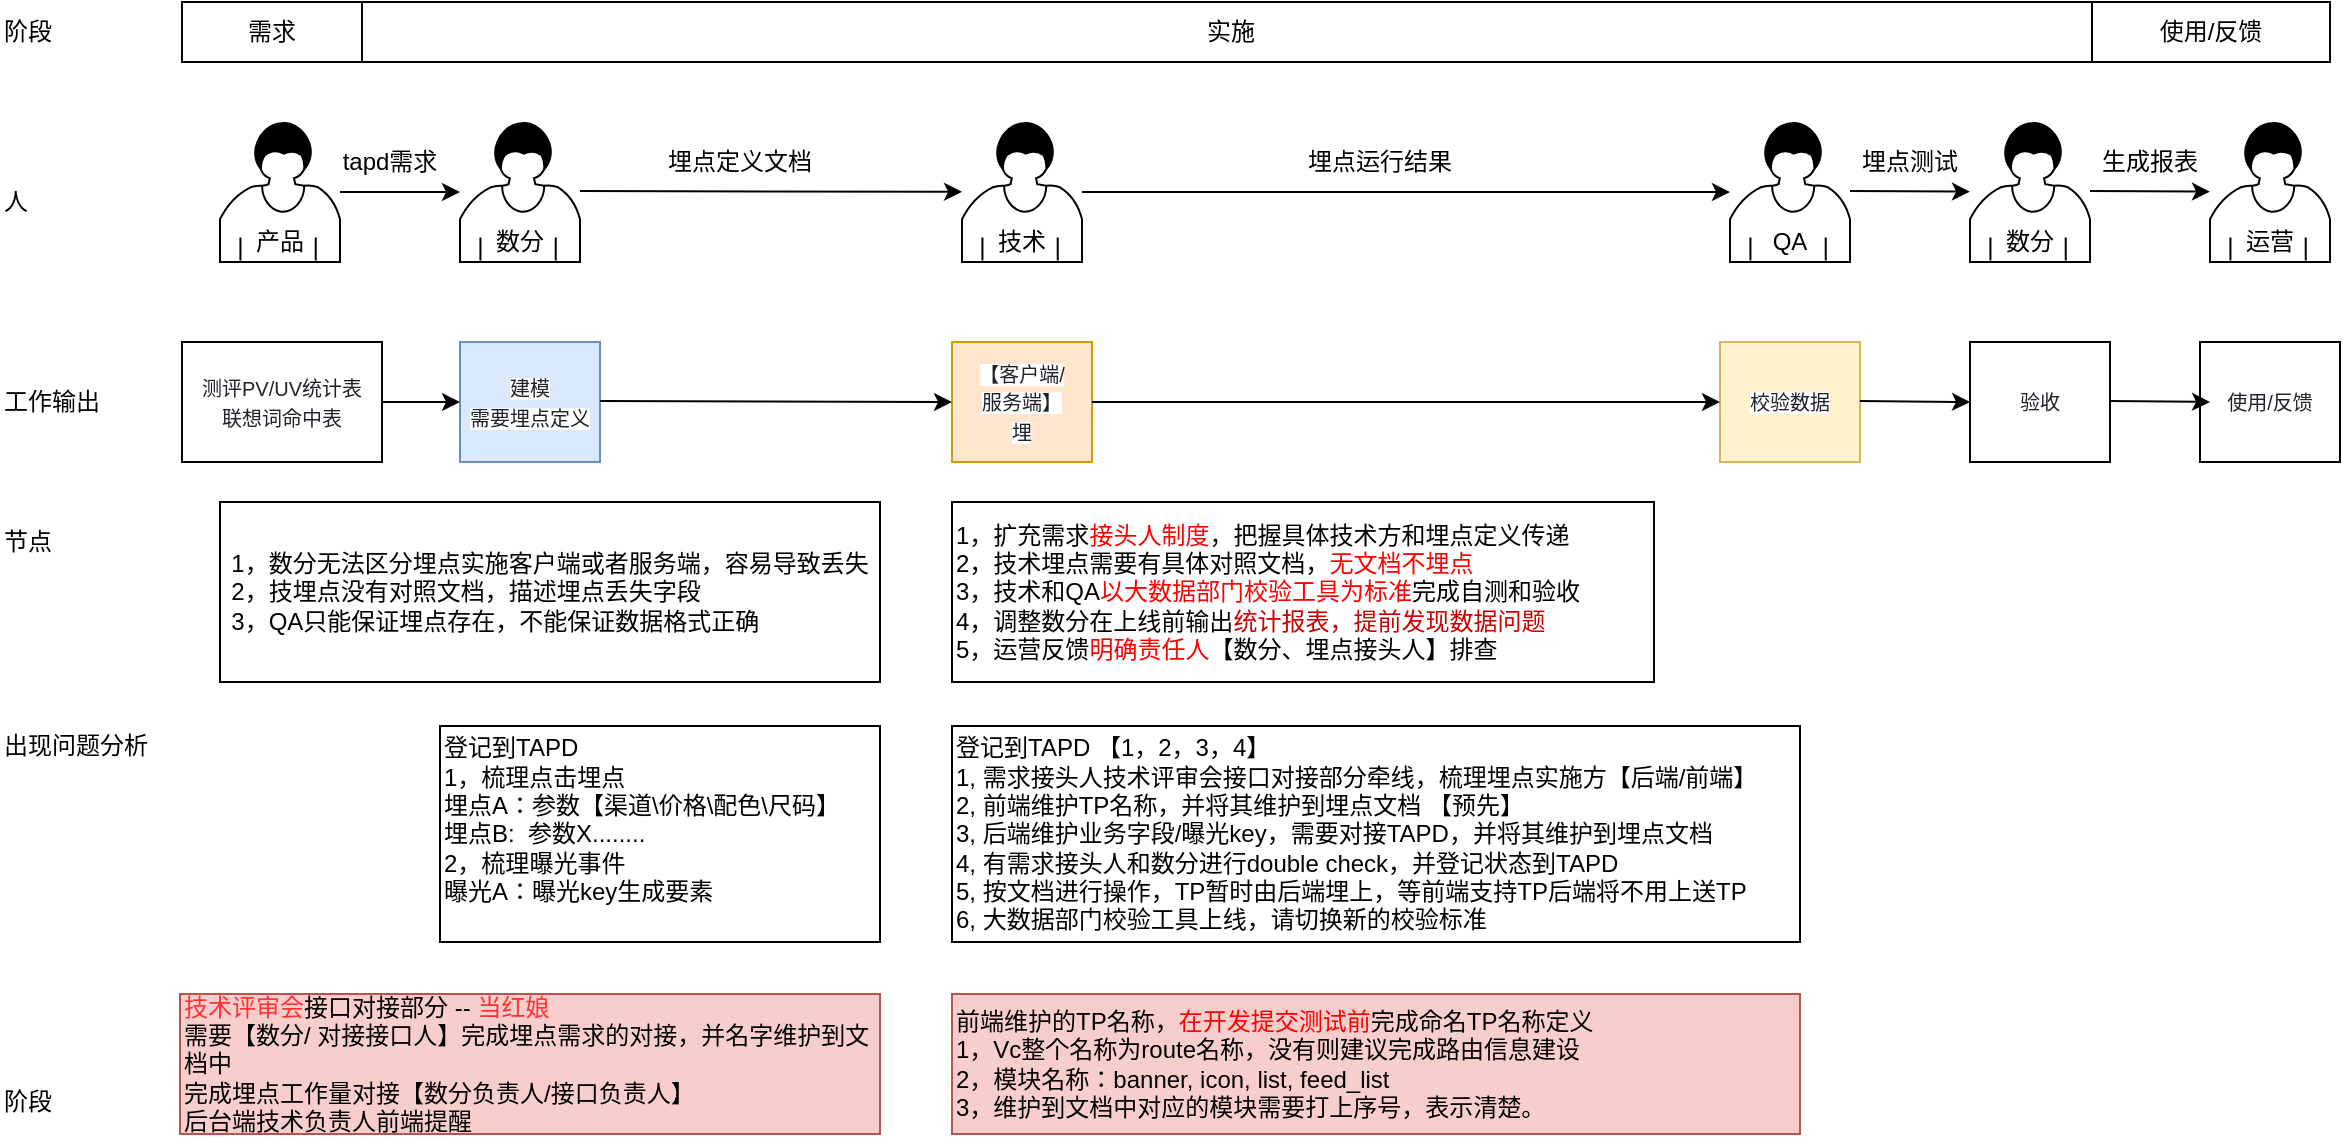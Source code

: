<mxfile version="13.9.9" type="github">
  <diagram id="2OpyZ2NsxplecvwPvl-V" name="Page-1">
    <mxGraphModel dx="2250" dy="682" grid="1" gridSize="10" guides="1" tooltips="1" connect="1" arrows="1" fold="1" page="1" pageScale="1" pageWidth="827" pageHeight="1169" math="0" shadow="0">
      <root>
        <mxCell id="0" />
        <mxCell id="1" parent="0" />
        <mxCell id="nZjHZP_GbID4JEypJ_5Y-8" value="" style="shape=mxgraph.bpmn.user_task;html=1;outlineConnect=0;" parent="1" vertex="1">
          <mxGeometry x="70" y="100" width="60" height="70" as="geometry" />
        </mxCell>
        <mxCell id="nZjHZP_GbID4JEypJ_5Y-9" value="产品" style="text;html=1;strokeColor=none;fillColor=none;align=center;verticalAlign=middle;whiteSpace=wrap;rounded=0;" parent="1" vertex="1">
          <mxGeometry x="80" y="150" width="40" height="20" as="geometry" />
        </mxCell>
        <mxCell id="nZjHZP_GbID4JEypJ_5Y-10" value="" style="shape=mxgraph.bpmn.user_task;html=1;outlineConnect=0;" parent="1" vertex="1">
          <mxGeometry x="190" y="100" width="60" height="70" as="geometry" />
        </mxCell>
        <mxCell id="nZjHZP_GbID4JEypJ_5Y-11" value="数分" style="text;html=1;strokeColor=none;fillColor=none;align=center;verticalAlign=middle;whiteSpace=wrap;rounded=0;" parent="1" vertex="1">
          <mxGeometry x="200" y="150" width="40" height="20" as="geometry" />
        </mxCell>
        <mxCell id="nZjHZP_GbID4JEypJ_5Y-12" value="" style="shape=mxgraph.bpmn.user_task;html=1;outlineConnect=0;" parent="1" vertex="1">
          <mxGeometry x="441" y="100" width="60" height="70" as="geometry" />
        </mxCell>
        <mxCell id="nZjHZP_GbID4JEypJ_5Y-13" value="技术" style="text;html=1;strokeColor=none;fillColor=none;align=center;verticalAlign=middle;whiteSpace=wrap;rounded=0;" parent="1" vertex="1">
          <mxGeometry x="451" y="150" width="40" height="20" as="geometry" />
        </mxCell>
        <mxCell id="nZjHZP_GbID4JEypJ_5Y-14" value="" style="shape=mxgraph.bpmn.user_task;html=1;outlineConnect=0;" parent="1" vertex="1">
          <mxGeometry x="825" y="100" width="60" height="70" as="geometry" />
        </mxCell>
        <mxCell id="nZjHZP_GbID4JEypJ_5Y-15" value="QA" style="text;html=1;strokeColor=none;fillColor=none;align=center;verticalAlign=middle;whiteSpace=wrap;rounded=0;" parent="1" vertex="1">
          <mxGeometry x="835" y="150" width="40" height="20" as="geometry" />
        </mxCell>
        <mxCell id="nZjHZP_GbID4JEypJ_5Y-16" value="" style="shape=mxgraph.bpmn.user_task;html=1;outlineConnect=0;" parent="1" vertex="1">
          <mxGeometry x="945" y="100" width="60" height="70" as="geometry" />
        </mxCell>
        <mxCell id="nZjHZP_GbID4JEypJ_5Y-21" value="数分" style="text;html=1;strokeColor=none;fillColor=none;align=center;verticalAlign=middle;whiteSpace=wrap;rounded=0;" parent="1" vertex="1">
          <mxGeometry x="955" y="150" width="40" height="20" as="geometry" />
        </mxCell>
        <mxCell id="nZjHZP_GbID4JEypJ_5Y-22" value="" style="shape=mxgraph.bpmn.user_task;html=1;outlineConnect=0;" parent="1" vertex="1">
          <mxGeometry x="1065" y="100" width="60" height="70" as="geometry" />
        </mxCell>
        <mxCell id="nZjHZP_GbID4JEypJ_5Y-23" value="运营" style="text;html=1;strokeColor=none;fillColor=none;align=center;verticalAlign=middle;whiteSpace=wrap;rounded=0;" parent="1" vertex="1">
          <mxGeometry x="1075" y="150" width="40" height="20" as="geometry" />
        </mxCell>
        <mxCell id="nZjHZP_GbID4JEypJ_5Y-24" value="" style="endArrow=classic;html=1;" parent="1" source="nZjHZP_GbID4JEypJ_5Y-8" target="nZjHZP_GbID4JEypJ_5Y-10" edge="1">
          <mxGeometry width="50" height="50" relative="1" as="geometry">
            <mxPoint x="130" y="170" as="sourcePoint" />
            <mxPoint x="180" y="120" as="targetPoint" />
          </mxGeometry>
        </mxCell>
        <mxCell id="nZjHZP_GbID4JEypJ_5Y-25" value="" style="endArrow=classic;html=1;" parent="1" target="nZjHZP_GbID4JEypJ_5Y-12" edge="1">
          <mxGeometry width="50" height="50" relative="1" as="geometry">
            <mxPoint x="250" y="134.5" as="sourcePoint" />
            <mxPoint x="310" y="134.5" as="targetPoint" />
          </mxGeometry>
        </mxCell>
        <mxCell id="nZjHZP_GbID4JEypJ_5Y-26" value="" style="endArrow=classic;html=1;" parent="1" source="nZjHZP_GbID4JEypJ_5Y-12" target="nZjHZP_GbID4JEypJ_5Y-14" edge="1">
          <mxGeometry width="50" height="50" relative="1" as="geometry">
            <mxPoint x="590" y="135" as="sourcePoint" />
            <mxPoint x="755" y="134.833" as="targetPoint" />
          </mxGeometry>
        </mxCell>
        <mxCell id="nZjHZP_GbID4JEypJ_5Y-27" value="" style="endArrow=classic;html=1;" parent="1" edge="1">
          <mxGeometry width="50" height="50" relative="1" as="geometry">
            <mxPoint x="885" y="134.5" as="sourcePoint" />
            <mxPoint x="945" y="134.833" as="targetPoint" />
          </mxGeometry>
        </mxCell>
        <mxCell id="nZjHZP_GbID4JEypJ_5Y-29" value="" style="endArrow=classic;html=1;" parent="1" edge="1">
          <mxGeometry width="50" height="50" relative="1" as="geometry">
            <mxPoint x="1005" y="134.5" as="sourcePoint" />
            <mxPoint x="1065" y="134.833" as="targetPoint" />
          </mxGeometry>
        </mxCell>
        <mxCell id="nZjHZP_GbID4JEypJ_5Y-30" value="&lt;font color=&quot;#1f2329&quot;&gt;&lt;span style=&quot;font-size: 10px ; background-color: rgb(255 , 255 , 255)&quot;&gt;测评PV/UV统计表&lt;br&gt;联想词命中表&lt;br&gt;&lt;/span&gt;&lt;/font&gt;" style="rounded=0;whiteSpace=wrap;html=1;" parent="1" vertex="1">
          <mxGeometry x="51" y="210" width="100" height="60" as="geometry" />
        </mxCell>
        <mxCell id="nZjHZP_GbID4JEypJ_5Y-31" value="&lt;font color=&quot;#1f2329&quot;&gt;&lt;span style=&quot;font-size: 10px ; background-color: rgb(255 , 255 , 255)&quot;&gt;建模&lt;br&gt;需要埋点定义&lt;br&gt;&lt;/span&gt;&lt;/font&gt;" style="rounded=0;whiteSpace=wrap;html=1;fillColor=#dae8fc;strokeColor=#6c8ebf;" parent="1" vertex="1">
          <mxGeometry x="190" y="210" width="70" height="60" as="geometry" />
        </mxCell>
        <mxCell id="nZjHZP_GbID4JEypJ_5Y-32" value="&lt;font color=&quot;#1f2329&quot;&gt;&lt;span style=&quot;font-size: 10px ; background-color: rgb(255 , 255 , 255)&quot;&gt;【客户端/&lt;br&gt;服务端】&lt;br&gt;埋&lt;br&gt;&lt;/span&gt;&lt;/font&gt;" style="rounded=0;whiteSpace=wrap;html=1;fillColor=#ffe6cc;strokeColor=#d79b00;" parent="1" vertex="1">
          <mxGeometry x="436" y="210" width="70" height="60" as="geometry" />
        </mxCell>
        <mxCell id="nZjHZP_GbID4JEypJ_5Y-33" value="&lt;font color=&quot;#1f2329&quot;&gt;&lt;span style=&quot;font-size: 10px ; background-color: rgb(255 , 255 , 255)&quot;&gt;校验数据&lt;br&gt;&lt;/span&gt;&lt;/font&gt;" style="rounded=0;whiteSpace=wrap;html=1;fillColor=#fff2cc;strokeColor=#d6b656;" parent="1" vertex="1">
          <mxGeometry x="820" y="210" width="70" height="60" as="geometry" />
        </mxCell>
        <mxCell id="nZjHZP_GbID4JEypJ_5Y-34" value="&lt;font color=&quot;#1f2329&quot;&gt;&lt;span style=&quot;font-size: 10px ; background-color: rgb(255 , 255 , 255)&quot;&gt;验收&lt;br&gt;&lt;/span&gt;&lt;/font&gt;" style="rounded=0;whiteSpace=wrap;html=1;" parent="1" vertex="1">
          <mxGeometry x="945" y="210" width="70" height="60" as="geometry" />
        </mxCell>
        <mxCell id="nZjHZP_GbID4JEypJ_5Y-35" value="&lt;font color=&quot;#1f2329&quot;&gt;&lt;span style=&quot;font-size: 10px ; background-color: rgb(255 , 255 , 255)&quot;&gt;使用/反馈&lt;br&gt;&lt;/span&gt;&lt;/font&gt;" style="rounded=0;whiteSpace=wrap;html=1;" parent="1" vertex="1">
          <mxGeometry x="1060" y="210" width="70" height="60" as="geometry" />
        </mxCell>
        <mxCell id="nZjHZP_GbID4JEypJ_5Y-37" value="" style="endArrow=classic;html=1;" parent="1" source="nZjHZP_GbID4JEypJ_5Y-30" edge="1">
          <mxGeometry width="50" height="50" relative="1" as="geometry">
            <mxPoint x="150" y="290" as="sourcePoint" />
            <mxPoint x="190" y="240" as="targetPoint" />
          </mxGeometry>
        </mxCell>
        <mxCell id="nZjHZP_GbID4JEypJ_5Y-38" value="" style="endArrow=classic;html=1;entryX=0;entryY=0.5;entryDx=0;entryDy=0;" parent="1" target="nZjHZP_GbID4JEypJ_5Y-32" edge="1">
          <mxGeometry width="50" height="50" relative="1" as="geometry">
            <mxPoint x="260" y="239.5" as="sourcePoint" />
            <mxPoint x="300" y="239.5" as="targetPoint" />
          </mxGeometry>
        </mxCell>
        <mxCell id="nZjHZP_GbID4JEypJ_5Y-39" value="" style="endArrow=classic;html=1;" parent="1" source="nZjHZP_GbID4JEypJ_5Y-32" target="nZjHZP_GbID4JEypJ_5Y-33" edge="1">
          <mxGeometry width="50" height="50" relative="1" as="geometry">
            <mxPoint x="700" y="239.5" as="sourcePoint" />
            <mxPoint x="745" y="240" as="targetPoint" />
          </mxGeometry>
        </mxCell>
        <mxCell id="nZjHZP_GbID4JEypJ_5Y-40" value="" style="endArrow=classic;html=1;entryX=0;entryY=0.5;entryDx=0;entryDy=0;" parent="1" target="nZjHZP_GbID4JEypJ_5Y-34" edge="1">
          <mxGeometry width="50" height="50" relative="1" as="geometry">
            <mxPoint x="890" y="239.5" as="sourcePoint" />
            <mxPoint x="935" y="240" as="targetPoint" />
          </mxGeometry>
        </mxCell>
        <mxCell id="nZjHZP_GbID4JEypJ_5Y-42" value="" style="endArrow=classic;html=1;" parent="1" edge="1">
          <mxGeometry width="50" height="50" relative="1" as="geometry">
            <mxPoint x="1015" y="239.5" as="sourcePoint" />
            <mxPoint x="1065" y="240" as="targetPoint" />
          </mxGeometry>
        </mxCell>
        <mxCell id="nZjHZP_GbID4JEypJ_5Y-44" value="&lt;div style=&quot;text-align: left&quot;&gt;&lt;span&gt;1，数分无法区分埋点实施客户端或者服务端，容易导致丢失&lt;/span&gt;&lt;br&gt;&lt;/div&gt;&lt;div style=&quot;text-align: left&quot;&gt;&lt;span&gt;2，技埋点没有对照文档，描述埋点丢失字段&lt;/span&gt;&lt;/div&gt;&lt;div style=&quot;text-align: left&quot;&gt;&lt;span&gt;3，QA只能保证埋点存在，不能保证数据格式正确&lt;/span&gt;&lt;/div&gt;" style="rounded=0;whiteSpace=wrap;html=1;" parent="1" vertex="1">
          <mxGeometry x="70" y="290" width="330" height="90" as="geometry" />
        </mxCell>
        <mxCell id="nZjHZP_GbID4JEypJ_5Y-45" value="&lt;div&gt;1，扩充需求&lt;font color=&quot;#ff0000&quot;&gt;接头人制度&lt;/font&gt;，把握具体技术方和埋点定义传递&lt;/div&gt;&lt;div&gt;2，技术埋点需要有具体对照文档，&lt;font color=&quot;#ff0000&quot;&gt;无文档不埋点&lt;/font&gt;&lt;/div&gt;&lt;div&gt;3，技术和QA&lt;font color=&quot;#ff0000&quot;&gt;以大数据部门校验工具为标准&lt;/font&gt;完成自测和验收&lt;/div&gt;&lt;div&gt;4，调整数分在上线前输出&lt;font color=&quot;#cc0000&quot;&gt;统计报表，提前发现数据问题&lt;/font&gt;&lt;/div&gt;&lt;div&gt;&lt;div&gt;5，运营反馈&lt;font color=&quot;#ff0000&quot;&gt;明确责任人&lt;/font&gt;【数分、埋点接头人】排查&lt;/div&gt;&lt;/div&gt;" style="rounded=0;whiteSpace=wrap;html=1;align=left;" parent="1" vertex="1">
          <mxGeometry x="436" y="290" width="351" height="90" as="geometry" />
        </mxCell>
        <mxCell id="nZjHZP_GbID4JEypJ_5Y-46" value="需求" style="rounded=0;whiteSpace=wrap;html=1;" parent="1" vertex="1">
          <mxGeometry x="51" y="40" width="90" height="30" as="geometry" />
        </mxCell>
        <mxCell id="nZjHZP_GbID4JEypJ_5Y-47" value="实施" style="rounded=0;whiteSpace=wrap;html=1;" parent="1" vertex="1">
          <mxGeometry x="141" y="40" width="869" height="30" as="geometry" />
        </mxCell>
        <mxCell id="nZjHZP_GbID4JEypJ_5Y-48" value="使用/反馈" style="rounded=0;whiteSpace=wrap;html=1;" parent="1" vertex="1">
          <mxGeometry x="1006" y="40" width="119" height="30" as="geometry" />
        </mxCell>
        <mxCell id="umj2pTrckc06KtbFGjhR-1" value="tapd需求" style="text;html=1;strokeColor=none;fillColor=none;align=center;verticalAlign=middle;whiteSpace=wrap;rounded=0;" parent="1" vertex="1">
          <mxGeometry x="130" y="110" width="50" height="20" as="geometry" />
        </mxCell>
        <mxCell id="umj2pTrckc06KtbFGjhR-2" value="埋点定义文档" style="text;html=1;strokeColor=none;fillColor=none;align=center;verticalAlign=middle;whiteSpace=wrap;rounded=0;" parent="1" vertex="1">
          <mxGeometry x="280" y="110" width="100" height="20" as="geometry" />
        </mxCell>
        <mxCell id="umj2pTrckc06KtbFGjhR-3" value="埋点运行结果" style="text;html=1;strokeColor=none;fillColor=none;align=center;verticalAlign=middle;whiteSpace=wrap;rounded=0;" parent="1" vertex="1">
          <mxGeometry x="590" y="110" width="120" height="20" as="geometry" />
        </mxCell>
        <mxCell id="umj2pTrckc06KtbFGjhR-5" value="埋点测试" style="text;html=1;strokeColor=none;fillColor=none;align=center;verticalAlign=middle;whiteSpace=wrap;rounded=0;" parent="1" vertex="1">
          <mxGeometry x="885" y="110" width="60" height="20" as="geometry" />
        </mxCell>
        <mxCell id="umj2pTrckc06KtbFGjhR-6" value="生成报表" style="text;html=1;strokeColor=none;fillColor=none;align=center;verticalAlign=middle;whiteSpace=wrap;rounded=0;" parent="1" vertex="1">
          <mxGeometry x="1005" y="110" width="60" height="20" as="geometry" />
        </mxCell>
        <mxCell id="umj2pTrckc06KtbFGjhR-7" value="阶段" style="text;html=1;strokeColor=none;fillColor=none;align=left;verticalAlign=middle;whiteSpace=wrap;rounded=0;" parent="1" vertex="1">
          <mxGeometry x="-40" y="45" width="40" height="20" as="geometry" />
        </mxCell>
        <mxCell id="umj2pTrckc06KtbFGjhR-8" value="人" style="text;html=1;strokeColor=none;fillColor=none;align=left;verticalAlign=middle;whiteSpace=wrap;rounded=0;" parent="1" vertex="1">
          <mxGeometry x="-40" y="130" width="40" height="20" as="geometry" />
        </mxCell>
        <mxCell id="umj2pTrckc06KtbFGjhR-9" value="工作输出" style="text;html=1;strokeColor=none;fillColor=none;align=left;verticalAlign=middle;whiteSpace=wrap;rounded=0;" parent="1" vertex="1">
          <mxGeometry x="-40" y="230" width="55" height="20" as="geometry" />
        </mxCell>
        <mxCell id="umj2pTrckc06KtbFGjhR-10" value="出现问题分析" style="text;html=1;strokeColor=none;fillColor=none;align=left;verticalAlign=middle;whiteSpace=wrap;rounded=0;" parent="1" vertex="1">
          <mxGeometry x="-40" y="402" width="80" height="20" as="geometry" />
        </mxCell>
        <mxCell id="cm4KdflAYXEXYrAGIoxH-2" value="节点" style="text;html=1;strokeColor=none;fillColor=none;align=left;verticalAlign=middle;whiteSpace=wrap;rounded=0;" parent="1" vertex="1">
          <mxGeometry x="-40" y="300" width="40" height="20" as="geometry" />
        </mxCell>
        <mxCell id="cm4KdflAYXEXYrAGIoxH-4" value="&lt;div&gt;&lt;span&gt;登记到TAPD&lt;/span&gt;&lt;/div&gt;&lt;div&gt;1，梳理点击埋点&lt;br&gt;埋点A：参数【渠道\价格\配色\尺码】&lt;br&gt;&lt;/div&gt;&lt;div&gt;埋点B:&amp;nbsp; 参数X........&lt;/div&gt;2，梳理&lt;span&gt;曝光事件&lt;/span&gt;&lt;br&gt;&lt;div&gt;曝光A：曝光key生成要素&lt;br&gt;&lt;br&gt;&lt;/div&gt;" style="rounded=0;whiteSpace=wrap;html=1;align=left;" parent="1" vertex="1">
          <mxGeometry x="180" y="402" width="220" height="108" as="geometry" />
        </mxCell>
        <mxCell id="cm4KdflAYXEXYrAGIoxH-7" value="&lt;div&gt;登记到TAPD 【1，2，3，4】&lt;/div&gt;&lt;div&gt;1, 需求接头人技术评审会接口对接部分牵线，梳理埋点实施方【后端/前端】&lt;/div&gt;&lt;div&gt;2, 前端维护TP名称，并将其维护到埋点文档 【预先】&amp;nbsp;&lt;/div&gt;&lt;div&gt;3, 后端维护业务字段/曝光key，需要对接TAPD，并将其维护到埋点文档&lt;br&gt;4, 有需求接头人和数分进行double check，并登记状态到TAPD&lt;br&gt;5, 按文档进行操作，TP暂时由后端埋上，等前端支持TP后端将不用上送TP&lt;/div&gt;&lt;div&gt;6, 大数据部门校验工具上线，请切换新的校验标准&lt;/div&gt;" style="rounded=0;whiteSpace=wrap;html=1;align=left;" parent="1" vertex="1">
          <mxGeometry x="436" y="402" width="424" height="108" as="geometry" />
        </mxCell>
        <mxCell id="cm4KdflAYXEXYrAGIoxH-12" value="阶段" style="text;html=1;strokeColor=none;fillColor=none;align=left;verticalAlign=middle;whiteSpace=wrap;rounded=0;" parent="1" vertex="1">
          <mxGeometry x="-40" y="580" width="55" height="20" as="geometry" />
        </mxCell>
        <mxCell id="cm4KdflAYXEXYrAGIoxH-13" value="&lt;font color=&quot;#ff3333&quot;&gt;技术评审会&lt;/font&gt;接口对接部分 -- &lt;font color=&quot;#ff3333&quot;&gt;当红娘&lt;/font&gt;&lt;br&gt;需要【数分/ 对接接口人】完成埋点需求的对接，并名字维护到文档中&lt;br&gt;完成埋点工作量对接【数分负责人/接口负责人】&lt;br&gt;后台端技术负责人前端提醒" style="rounded=0;whiteSpace=wrap;html=1;align=left;fillColor=#f8cecc;strokeColor=#b85450;" parent="1" vertex="1">
          <mxGeometry x="50" y="536" width="350" height="70" as="geometry" />
        </mxCell>
        <mxCell id="cm4KdflAYXEXYrAGIoxH-14" value="前端维护的TP名称，&lt;font color=&quot;#ff0000&quot;&gt;在开发提交测试前&lt;/font&gt;完成命名TP名称定义&amp;nbsp;&lt;br&gt;1，Vc整个名称为route名称，没有则建议完成路由信息建设&lt;br&gt;2，模块名称：banner, icon, list, feed_list&lt;br&gt;3，维护到文档中对应的模块需要打上序号，表示清楚。" style="rounded=0;whiteSpace=wrap;html=1;align=left;fillColor=#f8cecc;strokeColor=#b85450;" parent="1" vertex="1">
          <mxGeometry x="436" y="536" width="424" height="70" as="geometry" />
        </mxCell>
      </root>
    </mxGraphModel>
  </diagram>
</mxfile>
